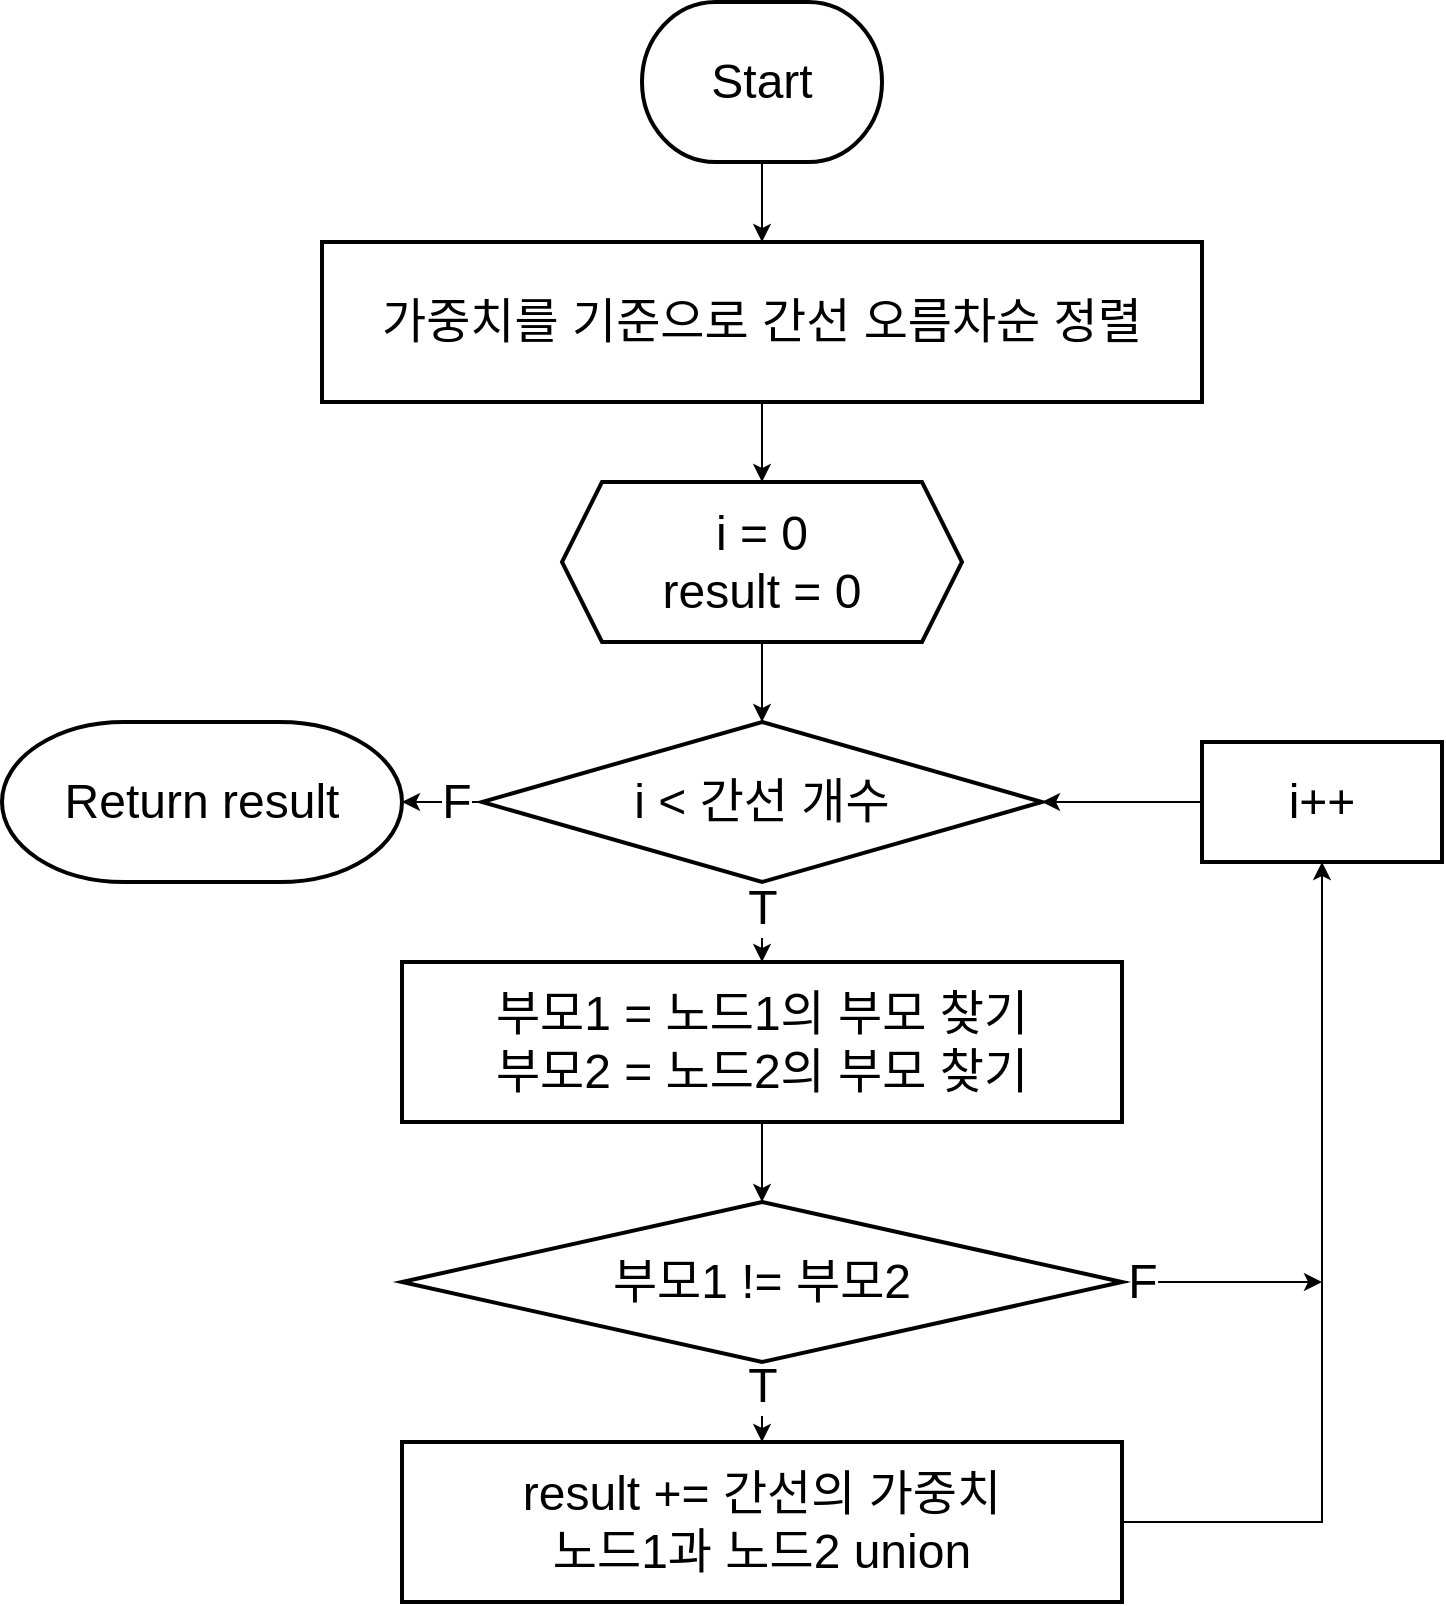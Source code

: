 <mxfile version="14.1.8" type="device" pages="2"><diagram id="eSefi34d8740SRNWqPBp" name="kruskal"><mxGraphModel dx="582" dy="1083" grid="1" gridSize="10" guides="1" tooltips="1" connect="1" arrows="1" fold="1" page="1" pageScale="1" pageWidth="827" pageHeight="1169" math="0" shadow="0"><root><mxCell id="n_tZx9NlmBXd1Qik7h1B-0"/><mxCell id="n_tZx9NlmBXd1Qik7h1B-1" parent="n_tZx9NlmBXd1Qik7h1B-0"/><mxCell id="dxFiEil0QmC0mp3O7vVj-2" value="" style="edgeStyle=orthogonalEdgeStyle;rounded=0;orthogonalLoop=1;jettySize=auto;html=1;fontSize=24;" edge="1" parent="n_tZx9NlmBXd1Qik7h1B-1" source="dxFiEil0QmC0mp3O7vVj-0" target="dxFiEil0QmC0mp3O7vVj-1"><mxGeometry relative="1" as="geometry"/></mxCell><mxCell id="dxFiEil0QmC0mp3O7vVj-0" value="&lt;font style=&quot;font-size: 24px&quot;&gt;Start&lt;/font&gt;" style="strokeWidth=2;html=1;shape=mxgraph.flowchart.terminator;whiteSpace=wrap;fontSize=24;" vertex="1" parent="n_tZx9NlmBXd1Qik7h1B-1"><mxGeometry x="360" y="40" width="120" height="80" as="geometry"/></mxCell><mxCell id="unqk6asnRe7ocQLuV4kU-3" value="" style="edgeStyle=orthogonalEdgeStyle;rounded=0;orthogonalLoop=1;jettySize=auto;html=1;fontSize=24;" edge="1" parent="n_tZx9NlmBXd1Qik7h1B-1" source="dxFiEil0QmC0mp3O7vVj-1" target="unqk6asnRe7ocQLuV4kU-2"><mxGeometry relative="1" as="geometry"/></mxCell><mxCell id="dxFiEil0QmC0mp3O7vVj-1" value="&lt;span style=&quot;font-size: 24px&quot;&gt;가중치를 기준으로 간선 오름차순 정렬&lt;/span&gt;" style="whiteSpace=wrap;html=1;strokeWidth=2;fontSize=24;" vertex="1" parent="n_tZx9NlmBXd1Qik7h1B-1"><mxGeometry x="200" y="160" width="440" height="80" as="geometry"/></mxCell><mxCell id="unqk6asnRe7ocQLuV4kU-7" value="" style="edgeStyle=orthogonalEdgeStyle;rounded=0;orthogonalLoop=1;jettySize=auto;html=1;fontSize=24;" edge="1" parent="n_tZx9NlmBXd1Qik7h1B-1" source="unqk6asnRe7ocQLuV4kU-2" target="unqk6asnRe7ocQLuV4kU-6"><mxGeometry relative="1" as="geometry"/></mxCell><mxCell id="unqk6asnRe7ocQLuV4kU-2" value="&lt;font style=&quot;font-size: 24px&quot;&gt;i = 0&lt;br style=&quot;font-size: 24px;&quot;&gt;result = 0&lt;br style=&quot;font-size: 24px;&quot;&gt;&lt;/font&gt;" style="shape=hexagon;perimeter=hexagonPerimeter2;whiteSpace=wrap;html=1;fixedSize=1;strokeWidth=2;fontSize=24;" vertex="1" parent="n_tZx9NlmBXd1Qik7h1B-1"><mxGeometry x="320" y="280" width="200" height="80" as="geometry"/></mxCell><mxCell id="unqk6asnRe7ocQLuV4kU-9" value="" style="edgeStyle=orthogonalEdgeStyle;rounded=0;orthogonalLoop=1;jettySize=auto;html=1;fontSize=24;" edge="1" parent="n_tZx9NlmBXd1Qik7h1B-1" source="unqk6asnRe7ocQLuV4kU-6" target="unqk6asnRe7ocQLuV4kU-8"><mxGeometry relative="1" as="geometry"/></mxCell><mxCell id="unqk6asnRe7ocQLuV4kU-25" value="T" style="edgeLabel;html=1;align=center;verticalAlign=middle;resizable=0;points=[];fontSize=24;" vertex="1" connectable="0" parent="unqk6asnRe7ocQLuV4kU-9"><mxGeometry x="-0.358" relative="1" as="geometry"><mxPoint as="offset"/></mxGeometry></mxCell><mxCell id="unqk6asnRe7ocQLuV4kU-11" value="" style="edgeStyle=orthogonalEdgeStyle;rounded=0;orthogonalLoop=1;jettySize=auto;html=1;fontSize=24;" edge="1" parent="n_tZx9NlmBXd1Qik7h1B-1" source="unqk6asnRe7ocQLuV4kU-6" target="unqk6asnRe7ocQLuV4kU-10"><mxGeometry relative="1" as="geometry"/></mxCell><mxCell id="unqk6asnRe7ocQLuV4kU-28" value="F" style="edgeLabel;html=1;align=center;verticalAlign=middle;resizable=0;points=[];fontSize=24;" vertex="1" connectable="0" parent="unqk6asnRe7ocQLuV4kU-11"><mxGeometry x="-0.358" y="-4" relative="1" as="geometry"><mxPoint y="4" as="offset"/></mxGeometry></mxCell><mxCell id="unqk6asnRe7ocQLuV4kU-6" value="&lt;font style=&quot;font-size: 24px&quot;&gt;i &amp;lt; 간선 개수&lt;/font&gt;" style="rhombus;whiteSpace=wrap;html=1;strokeWidth=2;fontSize=24;" vertex="1" parent="n_tZx9NlmBXd1Qik7h1B-1"><mxGeometry x="280" y="400" width="280" height="80" as="geometry"/></mxCell><mxCell id="unqk6asnRe7ocQLuV4kU-14" value="" style="edgeStyle=orthogonalEdgeStyle;rounded=0;orthogonalLoop=1;jettySize=auto;html=1;fontSize=24;" edge="1" parent="n_tZx9NlmBXd1Qik7h1B-1" source="unqk6asnRe7ocQLuV4kU-8" target="unqk6asnRe7ocQLuV4kU-13"><mxGeometry relative="1" as="geometry"/></mxCell><mxCell id="unqk6asnRe7ocQLuV4kU-8" value="&lt;font style=&quot;font-size: 24px&quot;&gt;부모1 = 노드1의 부모 찾기&lt;br style=&quot;font-size: 24px;&quot;&gt;부모2 = 노드2의 부모 찾기&lt;/font&gt;" style="whiteSpace=wrap;html=1;strokeWidth=2;fontSize=24;" vertex="1" parent="n_tZx9NlmBXd1Qik7h1B-1"><mxGeometry x="240" y="520" width="360" height="80" as="geometry"/></mxCell><mxCell id="unqk6asnRe7ocQLuV4kU-10" value="&lt;font style=&quot;font-size: 24px&quot;&gt;Return result&lt;/font&gt;" style="strokeWidth=2;html=1;shape=mxgraph.flowchart.terminator;whiteSpace=wrap;fontSize=24;" vertex="1" parent="n_tZx9NlmBXd1Qik7h1B-1"><mxGeometry x="40" y="400" width="200" height="80" as="geometry"/></mxCell><mxCell id="unqk6asnRe7ocQLuV4kU-16" value="" style="edgeStyle=orthogonalEdgeStyle;rounded=0;orthogonalLoop=1;jettySize=auto;html=1;fontSize=24;" edge="1" parent="n_tZx9NlmBXd1Qik7h1B-1" source="unqk6asnRe7ocQLuV4kU-13" target="unqk6asnRe7ocQLuV4kU-15"><mxGeometry relative="1" as="geometry"/></mxCell><mxCell id="unqk6asnRe7ocQLuV4kU-23" value="T" style="edgeLabel;html=1;align=center;verticalAlign=middle;resizable=0;points=[];fontSize=24;" vertex="1" connectable="0" parent="unqk6asnRe7ocQLuV4kU-16"><mxGeometry x="-0.4" y="1" relative="1" as="geometry"><mxPoint x="-1" as="offset"/></mxGeometry></mxCell><mxCell id="unqk6asnRe7ocQLuV4kU-22" style="edgeStyle=orthogonalEdgeStyle;rounded=0;orthogonalLoop=1;jettySize=auto;html=1;fontSize=24;" edge="1" parent="n_tZx9NlmBXd1Qik7h1B-1" source="unqk6asnRe7ocQLuV4kU-13"><mxGeometry relative="1" as="geometry"><mxPoint x="700" y="680" as="targetPoint"/></mxGeometry></mxCell><mxCell id="unqk6asnRe7ocQLuV4kU-24" value="F" style="edgeLabel;html=1;align=center;verticalAlign=middle;resizable=0;points=[];fontSize=24;" vertex="1" connectable="0" parent="unqk6asnRe7ocQLuV4kU-22"><mxGeometry x="-0.507" relative="1" as="geometry"><mxPoint x="-15" as="offset"/></mxGeometry></mxCell><mxCell id="unqk6asnRe7ocQLuV4kU-13" value="부모1 != 부모2" style="rhombus;whiteSpace=wrap;html=1;strokeWidth=2;fontSize=24;" vertex="1" parent="n_tZx9NlmBXd1Qik7h1B-1"><mxGeometry x="240" y="640" width="360" height="80" as="geometry"/></mxCell><mxCell id="unqk6asnRe7ocQLuV4kU-21" style="edgeStyle=orthogonalEdgeStyle;rounded=0;orthogonalLoop=1;jettySize=auto;html=1;entryX=0.5;entryY=1;entryDx=0;entryDy=0;fontSize=24;" edge="1" parent="n_tZx9NlmBXd1Qik7h1B-1" source="unqk6asnRe7ocQLuV4kU-15" target="unqk6asnRe7ocQLuV4kU-19"><mxGeometry relative="1" as="geometry"/></mxCell><mxCell id="unqk6asnRe7ocQLuV4kU-15" value="result += 간선의 가중치&lt;br&gt;노드1과 노드2 union" style="whiteSpace=wrap;html=1;fontSize=24;strokeWidth=2;" vertex="1" parent="n_tZx9NlmBXd1Qik7h1B-1"><mxGeometry x="240" y="760" width="360" height="80" as="geometry"/></mxCell><mxCell id="unqk6asnRe7ocQLuV4kU-27" value="" style="edgeStyle=orthogonalEdgeStyle;rounded=0;orthogonalLoop=1;jettySize=auto;html=1;fontSize=24;" edge="1" parent="n_tZx9NlmBXd1Qik7h1B-1" source="unqk6asnRe7ocQLuV4kU-19" target="unqk6asnRe7ocQLuV4kU-6"><mxGeometry relative="1" as="geometry"/></mxCell><mxCell id="unqk6asnRe7ocQLuV4kU-19" value="i++" style="whiteSpace=wrap;html=1;fontSize=24;strokeWidth=2;" vertex="1" parent="n_tZx9NlmBXd1Qik7h1B-1"><mxGeometry x="640" y="410" width="120" height="60" as="geometry"/></mxCell></root></mxGraphModel></diagram><diagram id="dpXdE5fDTedjlaHcku0f" name="prim"><mxGraphModel dx="2066" dy="1265" grid="1" gridSize="10" guides="1" tooltips="1" connect="1" arrows="1" fold="1" page="1" pageScale="1" pageWidth="827" pageHeight="1169" math="0" shadow="0"><root><mxCell id="GtfcrHxvhSW-JW8dyQFM-0"/><mxCell id="GtfcrHxvhSW-JW8dyQFM-1" parent="GtfcrHxvhSW-JW8dyQFM-0"/></root></mxGraphModel></diagram></mxfile>